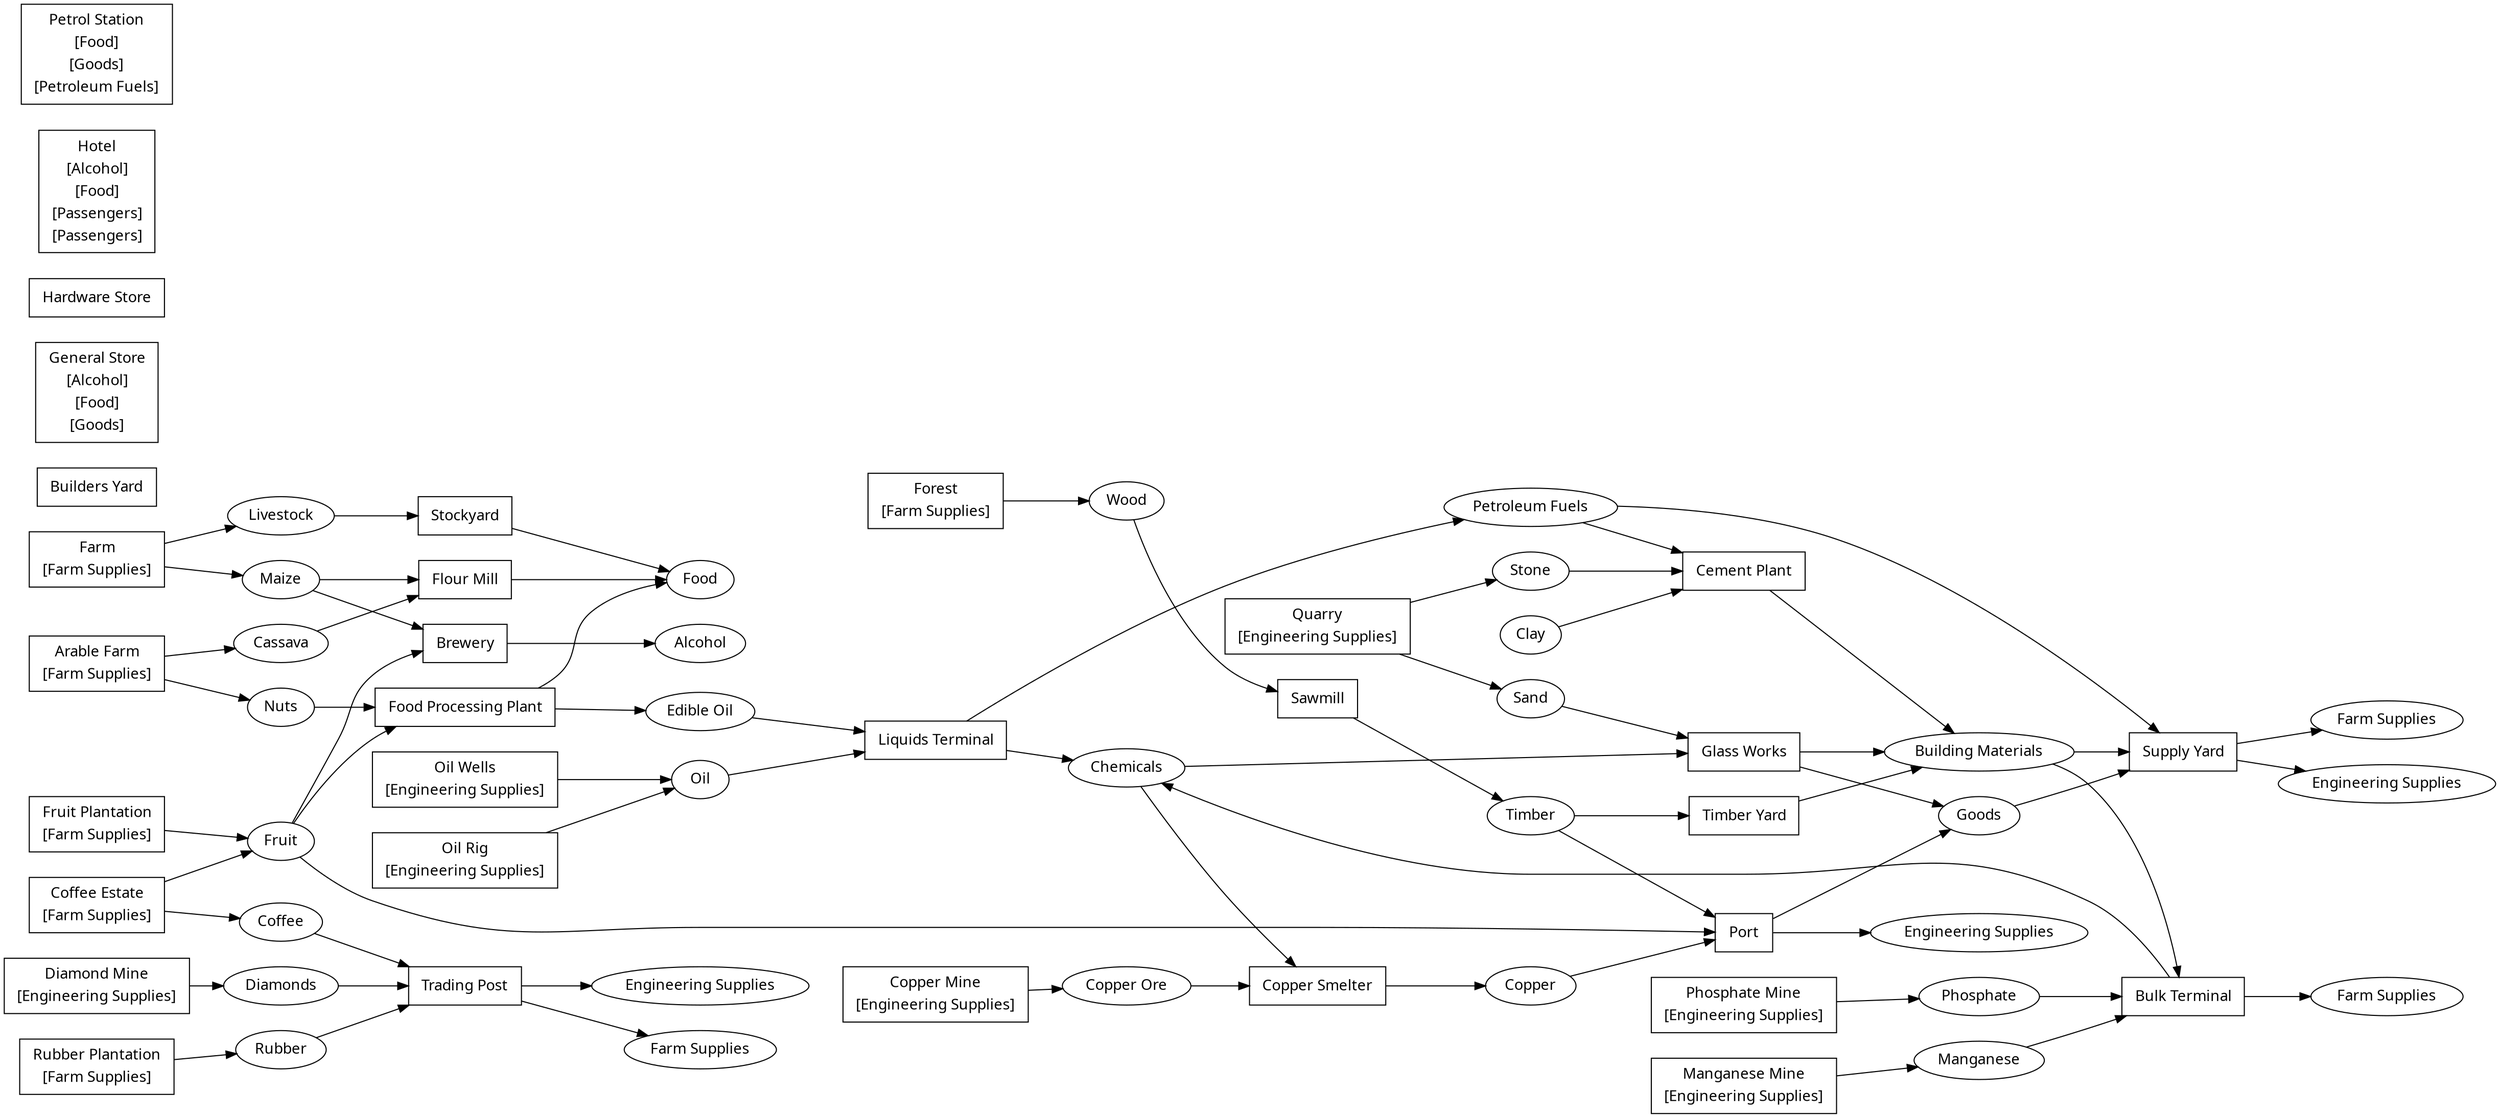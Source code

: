 digraph in_a_hot_country {
	graph [fname="docs/html/in_a_hot_country.dot",
		fontname="sans-serif",
		nodesep=0.33,
		rankdir=LR,
		ranksep=0.44,
		stylesheet="static/css/cargoflow_styles.css",
		tooltip="In A Hot Country"
	];
	C_alcohol	[fontname="sans-serif",
		href="cargos.html#alcohol",
		id=alcohol,
		label=Alcohol,
		shape=ellipse,
		target=_top];
	C_building_materials	[fontname="sans-serif",
		href="cargos.html#building_materials",
		id=building_materials,
		label="Building Materials",
		shape=ellipse,
		target=_top];
	I_bulk_terminal	[fontname="sans-serif",
		href="industries.html#bulk_terminal",
		id=bulk_terminal,
		label=<
            <table border="0" cellborder="0">
                <tr><td>Bulk Terminal</td></tr>
                
                    
                    
                    
                
                    
                    
                    
                
                    
                    
                    
                
            </table>
        >,
		shape=box,
		target=_top,
		tooltip="Bulk Terminal"];
	C_building_materials -> I_bulk_terminal	[tooltip="Building Materials -> Bulk Terminal",
		weight=3];
	I_supply_yard	[fontname="sans-serif",
		href="industries.html#supply_yard",
		id=supply_yard,
		label=<
            <table border="0" cellborder="0">
                <tr><td>Supply Yard</td></tr>
                
                    
                    
                    
                
                    
                    
                    
                
                    
                    
                    
                
            </table>
        >,
		shape=box,
		target=_top,
		tooltip="Supply Yard"];
	C_building_materials -> I_supply_yard	[tooltip="Building Materials -> Supply Yard",
		weight=3];
	C_cassava	[fontname="sans-serif",
		href="cargos.html#cassava",
		id=cassava,
		label=Cassava,
		shape=ellipse,
		target=_top];
	I_flour_mill	[fontname="sans-serif",
		href="industries.html#flour_mill",
		id=flour_mill,
		label=<
            <table border="0" cellborder="0">
                <tr><td>Flour Mill</td></tr>
                
                    
                    
                    
                
                    
                    
                    
                
            </table>
        >,
		shape=box,
		target=_top,
		tooltip="Flour Mill"];
	C_cassava -> I_flour_mill	[tooltip="Cassava -> Flour Mill",
		weight=2];
	C_chemicals	[fontname="sans-serif",
		href="cargos.html#chemicals",
		id=chemicals,
		label=Chemicals,
		shape=ellipse,
		target=_top];
	I_copper_refinery	[fontname="sans-serif",
		href="industries.html#copper_refinery",
		id=copper_refinery,
		label=<
            <table border="0" cellborder="0">
                <tr><td>Copper Smelter</td></tr>
                
                    
                    
                    
                
                    
                    
                    
                
            </table>
        >,
		shape=box,
		target=_top,
		tooltip="Copper Smelter"];
	C_chemicals -> I_copper_refinery	[tooltip="Chemicals -> Copper Smelter",
		weight=2];
	I_glass_works	[fontname="sans-serif",
		href="industries.html#glass_works",
		id=glass_works,
		label=<
            <table border="0" cellborder="0">
                <tr><td>Glass Works</td></tr>
                
                    
                    
                    
                
                    
                    
                    
                
            </table>
        >,
		shape=box,
		target=_top,
		tooltip="Glass Works"];
	C_chemicals -> I_glass_works	[tooltip="Chemicals -> Glass Works",
		weight=2];
	C_clay	[fontname="sans-serif",
		href="cargos.html#clay",
		id=clay,
		label=Clay,
		shape=ellipse,
		target=_top];
	I_cement_plant	[fontname="sans-serif",
		href="industries.html#cement_plant",
		id=cement_plant,
		label=<
            <table border="0" cellborder="0">
                <tr><td>Cement Plant</td></tr>
                
                    
                    
                    
                
                    
                    
                    
                
                    
                    
                    
                
            </table>
        >,
		shape=box,
		target=_top,
		tooltip="Cement Plant"];
	C_clay -> I_cement_plant	[tooltip="Clay -> Cement Plant",
		weight=3];
	C_coffee	[fontname="sans-serif",
		href="cargos.html#coffee",
		id=coffee,
		label=Coffee,
		shape=ellipse,
		target=_top];
	I_trading_post	[fontname="sans-serif",
		href="industries.html#trading_post",
		id=trading_post,
		label=<
            <table border="0" cellborder="0">
                <tr><td>Trading Post</td></tr>
                
                    
                    
                    
                
                    
                    
                    
                
                    
                    
                    
                
            </table>
        >,
		shape=box,
		target=_top,
		tooltip="Trading Post"];
	C_coffee -> I_trading_post	[tooltip="Coffee -> Trading Post",
		weight=3];
	C_copper	[fontname="sans-serif",
		href="cargos.html#copper",
		id=copper,
		label=Copper,
		shape=ellipse,
		target=_top];
	I_port	[fontname="sans-serif",
		href="industries.html#port",
		id=port,
		label=<
            <table border="0" cellborder="0">
                <tr><td>Port</td></tr>
                
                    
                    
                    
                
                    
                    
                    
                
                    
                    
                    
                
            </table>
        >,
		shape=box,
		target=_top,
		tooltip=Port];
	C_copper -> I_port	[tooltip="Copper -> Port",
		weight=3];
	C_copper_ore	[fontname="sans-serif",
		href="cargos.html#copper_ore",
		id=copper_ore,
		label="Copper Ore",
		shape=ellipse,
		target=_top];
	C_copper_ore -> I_copper_refinery	[tooltip="Copper Ore -> Copper Smelter",
		weight=2];
	C_diamonds	[fontname="sans-serif",
		href="cargos.html#diamonds",
		id=diamonds,
		label=Diamonds,
		shape=ellipse,
		target=_top];
	C_diamonds -> I_trading_post	[tooltip="Diamonds -> Trading Post",
		weight=3];
	C_edible_oil	[fontname="sans-serif",
		href="cargos.html#edible_oil",
		id=edible_oil,
		label="Edible Oil",
		shape=ellipse,
		target=_top];
	I_liquids_terminal	[fontname="sans-serif",
		href="industries.html#liquids_terminal",
		id=liquids_terminal,
		label=<
            <table border="0" cellborder="0">
                <tr><td>Liquids Terminal</td></tr>
                
                    
                    
                    
                
                    
                    
                    
                
            </table>
        >,
		shape=box,
		target=_top,
		tooltip="Liquids Terminal"];
	C_edible_oil -> I_liquids_terminal	[tooltip="Edible Oil -> Liquids Terminal",
		weight=2];
	C_food	[fontname="sans-serif",
		href="cargos.html#food",
		id=food,
		label=Food,
		shape=ellipse,
		target=_top];
	C_fruits	[fontname="sans-serif",
		href="cargos.html#fruits",
		id=fruits,
		label=Fruit,
		shape=ellipse,
		target=_top];
	I_brewery	[fontname="sans-serif",
		href="industries.html#brewery",
		id=brewery,
		label=<
            <table border="0" cellborder="0">
                <tr><td>Brewery</td></tr>
                
                    
                    
                    
                
                    
                    
                    
                
            </table>
        >,
		shape=box,
		target=_top,
		tooltip=Brewery];
	C_fruits -> I_brewery	[tooltip="Fruit -> Brewery",
		weight=2];
	I_food_processor	[fontname="sans-serif",
		href="industries.html#food_processor",
		id=food_processor,
		label=<
            <table border="0" cellborder="0">
                <tr><td>Food Processing Plant</td></tr>
                
                    
                    
                    
                
                    
                    
                    
                
            </table>
        >,
		shape=box,
		target=_top,
		tooltip="Food Processing Plant"];
	C_fruits -> I_food_processor	[tooltip="Fruit -> Food Processing Plant",
		weight=2];
	C_fruits -> I_port	[tooltip="Fruit -> Port",
		weight=3];
	C_goods	[fontname="sans-serif",
		href="cargos.html#goods",
		id=goods,
		label=Goods,
		shape=ellipse,
		target=_top];
	C_goods -> I_supply_yard	[tooltip="Goods -> Supply Yard",
		weight=3];
	C_livestock	[fontname="sans-serif",
		href="cargos.html#livestock",
		id=livestock,
		label=Livestock,
		shape=ellipse,
		target=_top];
	I_stockyard	[fontname="sans-serif",
		href="industries.html#stockyard",
		id=stockyard,
		label=<
            <table border="0" cellborder="0">
                <tr><td>Stockyard</td></tr>
                
                    
                    
                    
                
            </table>
        >,
		shape=box,
		target=_top,
		tooltip=Stockyard];
	C_livestock -> I_stockyard	[tooltip="Livestock -> Stockyard",
		weight=1];
	C_maize	[fontname="sans-serif",
		href="cargos.html#maize",
		id=maize,
		label=Maize,
		shape=ellipse,
		target=_top];
	C_maize -> I_brewery	[tooltip="Maize -> Brewery",
		weight=2];
	C_maize -> I_flour_mill	[tooltip="Maize -> Flour Mill",
		weight=2];
	C_manganese	[fontname="sans-serif",
		href="cargos.html#manganese",
		id=manganese,
		label=Manganese,
		shape=ellipse,
		target=_top];
	C_manganese -> I_bulk_terminal	[tooltip="Manganese -> Bulk Terminal",
		weight=3];
	C_nuts	[fontname="sans-serif",
		href="cargos.html#nuts",
		id=nuts,
		label=Nuts,
		shape=ellipse,
		target=_top];
	C_nuts -> I_food_processor	[tooltip="Nuts -> Food Processing Plant",
		weight=2];
	C_oil	[fontname="sans-serif",
		href="cargos.html#oil",
		id=oil,
		label=Oil,
		shape=ellipse,
		target=_top];
	C_oil -> I_liquids_terminal	[tooltip="Oil -> Liquids Terminal",
		weight=2];
	C_petrol	[fontname="sans-serif",
		href="cargos.html#petrol",
		id=petrol,
		label="Petroleum Fuels",
		shape=ellipse,
		target=_top];
	C_petrol -> I_cement_plant	[tooltip="Petroleum Fuels -> Cement Plant",
		weight=3];
	C_petrol -> I_supply_yard	[tooltip="Petroleum Fuels -> Supply Yard",
		weight=3];
	C_phosphate	[fontname="sans-serif",
		href="cargos.html#phosphate",
		id=phosphate,
		label=Phosphate,
		shape=ellipse,
		target=_top];
	C_phosphate -> I_bulk_terminal	[tooltip="Phosphate -> Bulk Terminal",
		weight=3];
	C_rubber	[fontname="sans-serif",
		href="cargos.html#rubber",
		id=rubber,
		label=Rubber,
		shape=ellipse,
		target=_top];
	C_rubber -> I_trading_post	[tooltip="Rubber -> Trading Post",
		weight=3];
	C_sand	[fontname="sans-serif",
		href="cargos.html#sand",
		id=sand,
		label=Sand,
		shape=ellipse,
		target=_top];
	C_sand -> I_glass_works	[tooltip="Sand -> Glass Works",
		weight=2];
	C_stone	[fontname="sans-serif",
		href="cargos.html#stone",
		id=stone,
		label=Stone,
		shape=ellipse,
		target=_top];
	C_stone -> I_cement_plant	[tooltip="Stone -> Cement Plant",
		weight=3];
	C_lumber	[fontname="sans-serif",
		href="cargos.html#lumber",
		id=lumber,
		label=Timber,
		shape=ellipse,
		target=_top];
	C_lumber -> I_port	[tooltip="Timber -> Port",
		weight=3];
	I_lumber_yard	[fontname="sans-serif",
		href="industries.html#lumber_yard",
		id=lumber_yard,
		label=<
            <table border="0" cellborder="0">
                <tr><td>Timber Yard</td></tr>
                
                    
                    
                    
                
            </table>
        >,
		shape=box,
		target=_top,
		tooltip="Timber Yard"];
	C_lumber -> I_lumber_yard	[tooltip="Timber -> Timber Yard",
		weight=1];
	C_wood	[fontname="sans-serif",
		href="cargos.html#wood",
		id=wood,
		label=Wood,
		shape=ellipse,
		target=_top];
	I_sawmill	[fontname="sans-serif",
		href="industries.html#sawmill",
		id=sawmill,
		label=<
            <table border="0" cellborder="0">
                <tr><td>Sawmill</td></tr>
                
                    
                    
                    
                
            </table>
        >,
		shape=box,
		target=_top,
		tooltip=Sawmill];
	C_wood -> I_sawmill	[tooltip="Wood -> Sawmill",
		weight=1];
	I_arable_farm	[fontname="sans-serif",
		href="industries.html#arable_farm",
		id=arable_farm,
		label=<
            <table border="0" cellborder="0">
                <tr><td>Arable Farm</td></tr>
                
                    
                        <tr><td>[Farm Supplies]</td></tr>
                    
                    
                    
                
            </table>
        >,
		shape=box,
		target=_top,
		tooltip="Arable Farm"];
	I_arable_farm -> C_cassava	[tooltip="Arable Farm -> Cassava",
		weight=2];
	I_arable_farm -> C_nuts	[tooltip="Arable Farm -> Nuts",
		weight=2];
	I_brewery -> C_alcohol	[tooltip="Brewery -> Alcohol",
		weight=1];
	I_builders_yard	[fontname="sans-serif",
		href="industries.html#builders_yard",
		id=builders_yard,
		label=<
            <table border="0" cellborder="0">
                <tr><td>Builders Yard</td></tr>
                
            </table>
        >,
		shape=box,
		target=_top,
		tooltip="Builders Yard"];
	I_bulk_terminal -> C_chemicals	[tooltip="Bulk Terminal -> Chemicals",
		weight=2];
	C_farm_supplies_bulk_terminal	[fontname="sans-serif",
		href="cargos.html#farm_supplies",
		id=farm_supplies,
		label="Farm Supplies",
		shape=ellipse,
		target=_top];
	I_bulk_terminal -> C_farm_supplies_bulk_terminal	[tooltip="Bulk Terminal -> Farm Supplies",
		weight=2];
	I_cement_plant -> C_building_materials	[tooltip="Cement Plant -> Building Materials",
		weight=1];
	I_coffee_estate	[fontname="sans-serif",
		href="industries.html#coffee_estate",
		id=coffee_estate,
		label=<
            <table border="0" cellborder="0">
                <tr><td>Coffee Estate</td></tr>
                
                    
                        <tr><td>[Farm Supplies]</td></tr>
                    
                    
                    
                
            </table>
        >,
		shape=box,
		target=_top,
		tooltip="Coffee Estate"];
	I_coffee_estate -> C_coffee	[tooltip="Coffee Estate -> Coffee",
		weight=2];
	I_coffee_estate -> C_fruits	[tooltip="Coffee Estate -> Fruit",
		weight=2];
	I_copper_mine	[fontname="sans-serif",
		href="industries.html#copper_mine",
		id=copper_mine,
		label=<
            <table border="0" cellborder="0">
                <tr><td>Copper Mine</td></tr>
                
                    
                        <tr><td>[Engineering Supplies]</td></tr>
                    
                    
                    
                
            </table>
        >,
		shape=box,
		target=_top,
		tooltip="Copper Mine"];
	I_copper_mine -> C_copper_ore	[tooltip="Copper Mine -> Copper Ore",
		weight=1];
	I_copper_refinery -> C_copper	[tooltip="Copper Smelter -> Copper",
		weight=1];
	I_diamond_mine	[fontname="sans-serif",
		href="industries.html#diamond_mine",
		id=diamond_mine,
		label=<
            <table border="0" cellborder="0">
                <tr><td>Diamond Mine</td></tr>
                
                    
                        <tr><td>[Engineering Supplies]</td></tr>
                    
                    
                    
                
            </table>
        >,
		shape=box,
		target=_top,
		tooltip="Diamond Mine"];
	I_diamond_mine -> C_diamonds	[tooltip="Diamond Mine -> Diamonds",
		weight=1];
	I_farm	[fontname="sans-serif",
		href="industries.html#farm",
		id=farm,
		label=<
            <table border="0" cellborder="0">
                <tr><td>Farm</td></tr>
                
                    
                        <tr><td>[Farm Supplies]</td></tr>
                    
                    
                    
                
            </table>
        >,
		shape=box,
		target=_top,
		tooltip=Farm];
	I_farm -> C_livestock	[tooltip="Farm -> Livestock",
		weight=2];
	I_farm -> C_maize	[tooltip="Farm -> Maize",
		weight=2];
	I_flour_mill -> C_food	[tooltip="Flour Mill -> Food",
		weight=1];
	I_food_processor -> C_edible_oil	[tooltip="Food Processing Plant -> Edible Oil",
		weight=2];
	I_food_processor -> C_food	[tooltip="Food Processing Plant -> Food",
		weight=2];
	I_forest	[fontname="sans-serif",
		href="industries.html#forest",
		id=forest,
		label=<
            <table border="0" cellborder="0">
                <tr><td>Forest</td></tr>
                
                    
                        <tr><td>[Farm Supplies]</td></tr>
                    
                    
                    
                
            </table>
        >,
		shape=box,
		target=_top,
		tooltip=Forest];
	I_forest -> C_wood	[tooltip="Forest -> Wood",
		weight=1];
	I_fruit_plantation	[fontname="sans-serif",
		href="industries.html#fruit_plantation",
		id=fruit_plantation,
		label=<
            <table border="0" cellborder="0">
                <tr><td>Fruit Plantation</td></tr>
                
                    
                        <tr><td>[Farm Supplies]</td></tr>
                    
                    
                    
                
            </table>
        >,
		shape=box,
		target=_top,
		tooltip="Fruit Plantation"];
	I_fruit_plantation -> C_fruits	[tooltip="Fruit Plantation -> Fruit",
		weight=1];
	I_general_store	[fontname="sans-serif",
		href="industries.html#general_store",
		id=general_store,
		label=<
            <table border="0" cellborder="0">
                <tr><td>General Store</td></tr>
                
                    
                    
                    
                        <tr><td>[Alcohol]</td></tr>
                    
                
                    
                    
                    
                        <tr><td>[Food]</td></tr>
                    
                
                    
                    
                    
                        <tr><td>[Goods]</td></tr>
                    
                
            </table>
        >,
		shape=box,
		target=_top,
		tooltip="General Store"];
	I_glass_works -> C_building_materials	[tooltip="Glass Works -> Building Materials",
		weight=2];
	I_glass_works -> C_goods	[tooltip="Glass Works -> Goods",
		weight=2];
	I_hardware_store	[fontname="sans-serif",
		href="industries.html#hardware_store",
		id=hardware_store,
		label=<
            <table border="0" cellborder="0">
                <tr><td>Hardware Store</td></tr>
                
            </table>
        >,
		shape=box,
		target=_top,
		tooltip="Hardware Store"];
	I_hotel	[fontname="sans-serif",
		href="industries.html#hotel",
		id=hotel,
		label=<
            <table border="0" cellborder="0">
                <tr><td>Hotel</td></tr>
                
                    
                    
                    
                        <tr><td>[Alcohol]</td></tr>
                    
                
                    
                    
                    
                        <tr><td>[Food]</td></tr>
                    
                
                    
                    
                        <tr><td>[Passengers]</td></tr>
                    
                    
                        <tr><td>[Passengers]</td></tr>
                    
                
            </table>
        >,
		shape=box,
		target=_top,
		tooltip=Hotel];
	I_liquids_terminal -> C_chemicals	[tooltip="Liquids Terminal -> Chemicals",
		weight=2];
	I_liquids_terminal -> C_petrol	[tooltip="Liquids Terminal -> Petroleum Fuels",
		weight=2];
	I_manganese_mine	[fontname="sans-serif",
		href="industries.html#manganese_mine",
		id=manganese_mine,
		label=<
            <table border="0" cellborder="0">
                <tr><td>Manganese Mine</td></tr>
                
                    
                        <tr><td>[Engineering Supplies]</td></tr>
                    
                    
                    
                
            </table>
        >,
		shape=box,
		target=_top,
		tooltip="Manganese Mine"];
	I_manganese_mine -> C_manganese	[tooltip="Manganese Mine -> Manganese",
		weight=1];
	I_oil_rig	[fontname="sans-serif",
		href="industries.html#oil_rig",
		id=oil_rig,
		label=<
            <table border="0" cellborder="0">
                <tr><td>Oil Rig</td></tr>
                
                    
                        <tr><td>[Engineering Supplies]</td></tr>
                    
                    
                    
                
            </table>
        >,
		shape=box,
		target=_top,
		tooltip="Oil Rig"];
	I_oil_rig -> C_oil	[tooltip="Oil Rig -> Oil",
		weight=2];
	I_oil_wells	[fontname="sans-serif",
		href="industries.html#oil_wells",
		id=oil_wells,
		label=<
            <table border="0" cellborder="0">
                <tr><td>Oil Wells</td></tr>
                
                    
                        <tr><td>[Engineering Supplies]</td></tr>
                    
                    
                    
                
            </table>
        >,
		shape=box,
		target=_top,
		tooltip="Oil Wells"];
	I_oil_wells -> C_oil	[tooltip="Oil Wells -> Oil",
		weight=1];
	I_petrol_pump	[fontname="sans-serif",
		href="industries.html#petrol_pump",
		id=petrol_pump,
		label=<
            <table border="0" cellborder="0">
                <tr><td>Petrol Station</td></tr>
                
                    
                    
                    
                        <tr><td>[Food]</td></tr>
                    
                
                    
                    
                    
                        <tr><td>[Goods]</td></tr>
                    
                
                    
                    
                    
                        <tr><td>[Petroleum Fuels]</td></tr>
                    
                
            </table>
        >,
		shape=box,
		target=_top,
		tooltip="Petrol Station"];
	I_phosphate_mine	[fontname="sans-serif",
		href="industries.html#phosphate_mine",
		id=phosphate_mine,
		label=<
            <table border="0" cellborder="0">
                <tr><td>Phosphate Mine</td></tr>
                
                    
                        <tr><td>[Engineering Supplies]</td></tr>
                    
                    
                    
                
            </table>
        >,
		shape=box,
		target=_top,
		tooltip="Phosphate Mine"];
	I_phosphate_mine -> C_phosphate	[tooltip="Phosphate Mine -> Phosphate",
		weight=1];
	I_port -> C_goods	[tooltip="Port -> Goods",
		weight=2];
	C_engineering_supplies_port	[fontname="sans-serif",
		href="cargos.html#engineering_supplies",
		id=engineering_supplies,
		label="Engineering Supplies",
		shape=ellipse,
		target=_top];
	I_port -> C_engineering_supplies_port	[tooltip="Port -> Engineering Supplies",
		weight=2];
	I_quarry	[fontname="sans-serif",
		href="industries.html#quarry",
		id=quarry,
		label=<
            <table border="0" cellborder="0">
                <tr><td>Quarry</td></tr>
                
                    
                        <tr><td>[Engineering Supplies]</td></tr>
                    
                    
                    
                
            </table>
        >,
		shape=box,
		target=_top,
		tooltip=Quarry];
	I_quarry -> C_sand	[tooltip="Quarry -> Sand",
		weight=2];
	I_quarry -> C_stone	[tooltip="Quarry -> Stone",
		weight=2];
	I_rubber_plantation	[fontname="sans-serif",
		href="industries.html#rubber_plantation",
		id=rubber_plantation,
		label=<
            <table border="0" cellborder="0">
                <tr><td>Rubber Plantation</td></tr>
                
                    
                        <tr><td>[Farm Supplies]</td></tr>
                    
                    
                    
                
            </table>
        >,
		shape=box,
		target=_top,
		tooltip="Rubber Plantation"];
	I_rubber_plantation -> C_rubber	[tooltip="Rubber Plantation -> Rubber",
		weight=1];
	I_sawmill -> C_lumber	[tooltip="Sawmill -> Timber",
		weight=1];
	I_stockyard -> C_food	[tooltip="Stockyard -> Food",
		weight=1];
	C_engineering_supplies_supply_yard	[fontname="sans-serif",
		href="cargos.html#engineering_supplies",
		id=engineering_supplies,
		label="Engineering Supplies",
		shape=ellipse,
		target=_top];
	I_supply_yard -> C_engineering_supplies_supply_yard	[tooltip="Supply Yard -> Engineering Supplies",
		weight=2];
	C_farm_supplies_supply_yard	[fontname="sans-serif",
		href="cargos.html#farm_supplies",
		id=farm_supplies,
		label="Farm Supplies",
		shape=ellipse,
		target=_top];
	I_supply_yard -> C_farm_supplies_supply_yard	[tooltip="Supply Yard -> Farm Supplies",
		weight=2];
	I_lumber_yard -> C_building_materials	[tooltip="Timber Yard -> Building Materials",
		weight=1];
	C_engineering_supplies_trading_post	[fontname="sans-serif",
		href="cargos.html#engineering_supplies",
		id=engineering_supplies,
		label="Engineering Supplies",
		shape=ellipse,
		target=_top];
	I_trading_post -> C_engineering_supplies_trading_post	[tooltip="Trading Post -> Engineering Supplies",
		weight=2];
	C_farm_supplies_trading_post	[fontname="sans-serif",
		href="cargos.html#farm_supplies",
		id=farm_supplies,
		label="Farm Supplies",
		shape=ellipse,
		target=_top];
	I_trading_post -> C_farm_supplies_trading_post	[tooltip="Trading Post -> Farm Supplies",
		weight=2];
}
